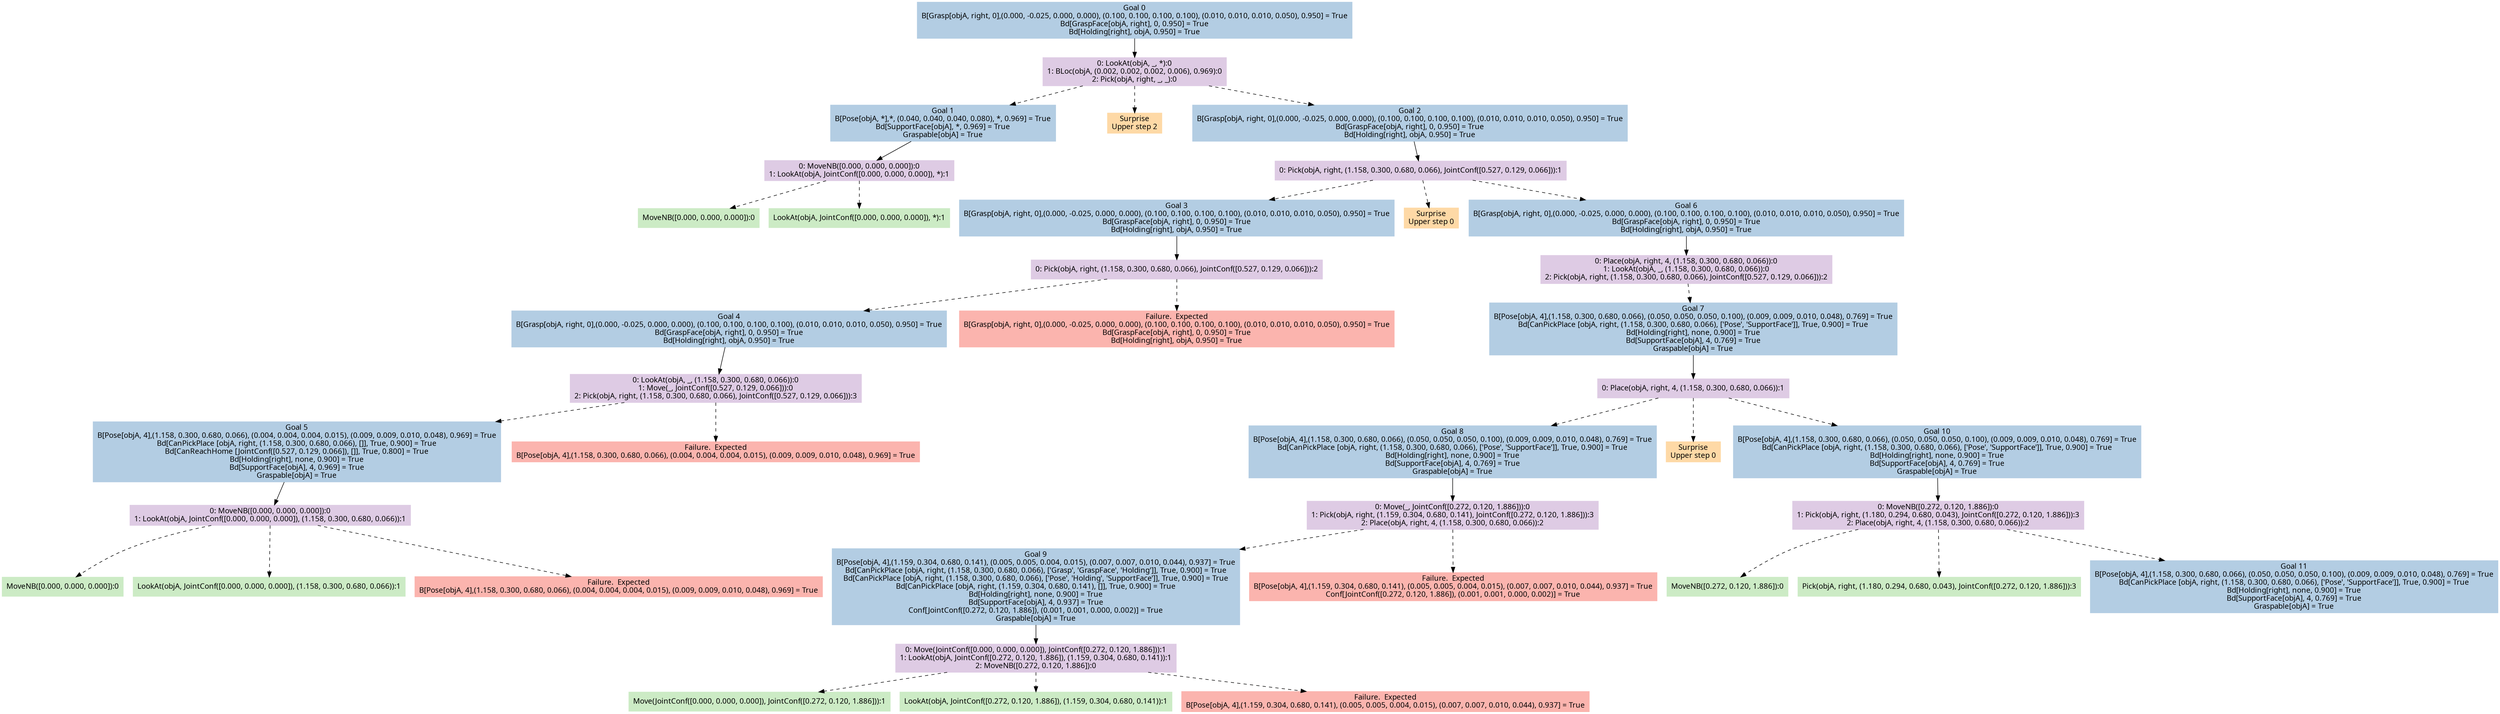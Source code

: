 digraph G {
    ordering=out;
    node [fontname=HelveticaBold];
    "B[Grasp[objA, right, 0],(0.000, -0.025, 0.000, 0.000), (0.100, 0.100, 0.100, 0.100), (0.010, 0.010, 0.010, 0.050), 0.950] = True\nBd[GraspFace[objA, right], 0, 0.950] = True\nBd[Holding[right], objA, 0.950] = True\n0" [shape=box, style=filled, colorscheme=pastel16, color=2, label="Goal 0\nB[Grasp[objA, right, 0],(0.000, -0.025, 0.000, 0.000), (0.100, 0.100, 0.100, 0.100), (0.010, 0.010, 0.010, 0.050), 0.950] = True\nBd[GraspFace[objA, right], 0, 0.950] = True\nBd[Holding[right], objA, 0.950] = True\n"];
    "LookAt141,BLoc139,Pick137" [shape=box, style=filled, colorscheme=pastel16, color=4, label="0: LookAt(objA, _, *):0\n1: BLoc(objA, (0.002, 0.002, 0.002, 0.006), 0.969):0\n2: Pick(objA, right, _, _):0"];
    "B[Grasp[objA, right, 0],(0.000, -0.025, 0.000, 0.000), (0.100, 0.100, 0.100, 0.100), (0.010, 0.010, 0.010, 0.050), 0.950] = True\nBd[GraspFace[objA, right], 0, 0.950] = True\nBd[Holding[right], objA, 0.950] = True\n0" -> "LookAt141,BLoc139,Pick137" [];
    "B[Pose[objA, *],*, (0.040, 0.040, 0.040, 0.080), *, 0.969] = True\nBd[SupportFace[objA], *, 0.969] = True\nGraspable[objA] = True\n1" [shape=box, style=filled, colorscheme=pastel16, color=2, label="Goal 1\nB[Pose[objA, *],*, (0.040, 0.040, 0.040, 0.080), *, 0.969] = True\nBd[SupportFace[objA], *, 0.969] = True\nGraspable[objA] = True\n"];
    "LookAt141,BLoc139,Pick137" -> "B[Pose[objA, *],*, (0.040, 0.040, 0.040, 0.080), *, 0.969] = True\nBd[SupportFace[objA], *, 0.969] = True\nGraspable[objA] = True\n1" [style=dashed];
    "MoveNB232,LookAt230" [shape=box, style=filled, colorscheme=pastel16, color=4, label="0: MoveNB([0.000, 0.000, 0.000]):0\n1: LookAt(objA, JointConf([0.000, 0.000, 0.000]), *):1"];
    "B[Pose[objA, *],*, (0.040, 0.040, 0.040, 0.080), *, 0.969] = True\nBd[SupportFace[objA], *, 0.969] = True\nGraspable[objA] = True\n1" -> "MoveNB232,LookAt230" [];
    "MoveNB234PRIM" [label="MoveNB([0.000, 0.000, 0.000]):0"shape=box, style=filled, colorscheme=pastel16, color=3];
    "MoveNB232,LookAt230" -> "MoveNB234PRIM" [style=dashed];
    "LookAt235PRIM" [label="LookAt(objA, JointConf([0.000, 0.000, 0.000]), *):1"shape=box, style=filled, colorscheme=pastel16, color=3];
    "MoveNB232,LookAt230" -> "LookAt235PRIM" [style=dashed];
    "LookAt141,BLoc139,Pick137:1:3:1" [shape=box, style=filled, colorscheme=pastel16, color=5, label="Surprise\nUpper step 2"];
    "LookAt141,BLoc139,Pick137" -> "LookAt141,BLoc139,Pick137:1:3:1" [style=dashed];
    "B[Grasp[objA, right, 0],(0.000, -0.025, 0.000, 0.000), (0.100, 0.100, 0.100, 0.100), (0.010, 0.010, 0.010, 0.050), 0.950] = True\nBd[GraspFace[objA, right], 0, 0.950] = True\nBd[Holding[right], objA, 0.950] = True\n2" [shape=box, style=filled, colorscheme=pastel16, color=2, label="Goal 2\nB[Grasp[objA, right, 0],(0.000, -0.025, 0.000, 0.000), (0.100, 0.100, 0.100, 0.100), (0.010, 0.010, 0.010, 0.050), 0.950] = True\nBd[GraspFace[objA, right], 0, 0.950] = True\nBd[Holding[right], objA, 0.950] = True\n"];
    "LookAt141,BLoc139,Pick137" -> "B[Grasp[objA, right, 0],(0.000, -0.025, 0.000, 0.000), (0.100, 0.100, 0.100, 0.100), (0.010, 0.010, 0.010, 0.050), 0.950] = True\nBd[GraspFace[objA, right], 0, 0.950] = True\nBd[Holding[right], objA, 0.950] = True\n2" [style=dashed];
    "Pick295" [shape=box, style=filled, colorscheme=pastel16, color=4, label="0: Pick(objA, right, (1.158, 0.300, 0.680, 0.066), JointConf([0.527, 0.129, 0.066])):1"];
    "B[Grasp[objA, right, 0],(0.000, -0.025, 0.000, 0.000), (0.100, 0.100, 0.100, 0.100), (0.010, 0.010, 0.010, 0.050), 0.950] = True\nBd[GraspFace[objA, right], 0, 0.950] = True\nBd[Holding[right], objA, 0.950] = True\n2" -> "Pick295" [];
    "B[Grasp[objA, right, 0],(0.000, -0.025, 0.000, 0.000), (0.100, 0.100, 0.100, 0.100), (0.010, 0.010, 0.010, 0.050), 0.950] = True\nBd[GraspFace[objA, right], 0, 0.950] = True\nBd[Holding[right], objA, 0.950] = True\n3" [shape=box, style=filled, colorscheme=pastel16, color=2, label="Goal 3\nB[Grasp[objA, right, 0],(0.000, -0.025, 0.000, 0.000), (0.100, 0.100, 0.100, 0.100), (0.010, 0.010, 0.010, 0.050), 0.950] = True\nBd[GraspFace[objA, right], 0, 0.950] = True\nBd[Holding[right], objA, 0.950] = True\n"];
    "Pick295" -> "B[Grasp[objA, right, 0],(0.000, -0.025, 0.000, 0.000), (0.100, 0.100, 0.100, 0.100), (0.010, 0.010, 0.010, 0.050), 0.950] = True\nBd[GraspFace[objA, right], 0, 0.950] = True\nBd[Holding[right], objA, 0.950] = True\n3" [style=dashed];
    "Pick336" [shape=box, style=filled, colorscheme=pastel16, color=4, label="0: Pick(objA, right, (1.158, 0.300, 0.680, 0.066), JointConf([0.527, 0.129, 0.066])):2"];
    "B[Grasp[objA, right, 0],(0.000, -0.025, 0.000, 0.000), (0.100, 0.100, 0.100, 0.100), (0.010, 0.010, 0.010, 0.050), 0.950] = True\nBd[GraspFace[objA, right], 0, 0.950] = True\nBd[Holding[right], objA, 0.950] = True\n3" -> "Pick336" [];
    "B[Grasp[objA, right, 0],(0.000, -0.025, 0.000, 0.000), (0.100, 0.100, 0.100, 0.100), (0.010, 0.010, 0.010, 0.050), 0.950] = True\nBd[GraspFace[objA, right], 0, 0.950] = True\nBd[Holding[right], objA, 0.950] = True\n4" [shape=box, style=filled, colorscheme=pastel16, color=2, label="Goal 4\nB[Grasp[objA, right, 0],(0.000, -0.025, 0.000, 0.000), (0.100, 0.100, 0.100, 0.100), (0.010, 0.010, 0.010, 0.050), 0.950] = True\nBd[GraspFace[objA, right], 0, 0.950] = True\nBd[Holding[right], objA, 0.950] = True\n"];
    "Pick336" -> "B[Grasp[objA, right, 0],(0.000, -0.025, 0.000, 0.000), (0.100, 0.100, 0.100, 0.100), (0.010, 0.010, 0.010, 0.050), 0.950] = True\nBd[GraspFace[objA, right], 0, 0.950] = True\nBd[Holding[right], objA, 0.950] = True\n4" [style=dashed];
    "LookAt488,Move486,Pick484" [shape=box, style=filled, colorscheme=pastel16, color=4, label="0: LookAt(objA, _, (1.158, 0.300, 0.680, 0.066)):0\n1: Move(_, JointConf([0.527, 0.129, 0.066])):0\n2: Pick(objA, right, (1.158, 0.300, 0.680, 0.066), JointConf([0.527, 0.129, 0.066])):3"];
    "B[Grasp[objA, right, 0],(0.000, -0.025, 0.000, 0.000), (0.100, 0.100, 0.100, 0.100), (0.010, 0.010, 0.010, 0.050), 0.950] = True\nBd[GraspFace[objA, right], 0, 0.950] = True\nBd[Holding[right], objA, 0.950] = True\n4" -> "LookAt488,Move486,Pick484" [];
    "B[Pose[objA, 4],(1.158, 0.300, 0.680, 0.066), (0.004, 0.004, 0.004, 0.015), (0.009, 0.009, 0.010, 0.048), 0.969] = True\nBd[CanPickPlace [JointConf({pr2LeftGripper:[0.070], pr2RightArm:[0.168, 1.033, -1.000, -1.870, 2.193, -1.417, -2.296], pr2Base:[0.527, 0.129, 0.066], pr2Torso:[0.150], pr2RightGripper:[0.080], pr2Head:[0.000, 0.000], pr2LeftArm:[1.064, 0.242, 2.100, -2.114, -2.524, -1.211, 1.249]}), JointConf({pr2LeftGripper:[0.070], pr2RightArm:[0.139, 0.950, -0.900, -1.599, 2.257, -1.186, -2.173], pr2Base:[0.527, 0.129, 0.066], pr2Torso:[0.150], pr2RightGripper:[0.080], pr2Head:[0.000, 0.000], pr2LeftArm:[1.064, 0.242, 2.100, -2.114, -2.524, -1.211, 1.249]}), right, objA, (1.158, 0.300, 0.680, 0.066), (0.000, 0.000, 0.000, 0.000), (0.009, 0.009, 0.010, 0.048), 4, 0, (0.000, -0.025, 0.000, 0.000), (0.000, 0.000, 0.000, 0.000), (0.010, 0.010, 0.010, 0.050), pick, []], True, 0.900] = True\nBd[CanReachHome [JointConf({pr2LeftGripper:[0.070], pr2RightArm:[0.168, 1.033, -1.000, -1.870, 2.193, -1.417, -2.296], pr2Base:[0.527, 0.129, 0.066], pr2Torso:[0.150], pr2RightGripper:[0.080], pr2Head:[0.000, 0.000], pr2LeftArm:[1.064, 0.242, 2.100, -2.114, -2.524, -1.211, 1.249]}), False, []], True, 0.800] = True\nBd[Holding[right], none, 0.900] = True\nBd[SupportFace[objA], 4, 0.969] = True\nGraspable[objA] = True\n5" [shape=box, style=filled, colorscheme=pastel16, color=2, label="Goal 5\nB[Pose[objA, 4],(1.158, 0.300, 0.680, 0.066), (0.004, 0.004, 0.004, 0.015), (0.009, 0.009, 0.010, 0.048), 0.969] = True\nBd[CanPickPlace [objA, right, (1.158, 0.300, 0.680, 0.066), []], True, 0.900] = True\nBd[CanReachHome [JointConf([0.527, 0.129, 0.066]), []], True, 0.800] = True\nBd[Holding[right], none, 0.900] = True\nBd[SupportFace[objA], 4, 0.969] = True\nGraspable[objA] = True\n"];
    "LookAt488,Move486,Pick484" -> "B[Pose[objA, 4],(1.158, 0.300, 0.680, 0.066), (0.004, 0.004, 0.004, 0.015), (0.009, 0.009, 0.010, 0.048), 0.969] = True\nBd[CanPickPlace [JointConf({pr2LeftGripper:[0.070], pr2RightArm:[0.168, 1.033, -1.000, -1.870, 2.193, -1.417, -2.296], pr2Base:[0.527, 0.129, 0.066], pr2Torso:[0.150], pr2RightGripper:[0.080], pr2Head:[0.000, 0.000], pr2LeftArm:[1.064, 0.242, 2.100, -2.114, -2.524, -1.211, 1.249]}), JointConf({pr2LeftGripper:[0.070], pr2RightArm:[0.139, 0.950, -0.900, -1.599, 2.257, -1.186, -2.173], pr2Base:[0.527, 0.129, 0.066], pr2Torso:[0.150], pr2RightGripper:[0.080], pr2Head:[0.000, 0.000], pr2LeftArm:[1.064, 0.242, 2.100, -2.114, -2.524, -1.211, 1.249]}), right, objA, (1.158, 0.300, 0.680, 0.066), (0.000, 0.000, 0.000, 0.000), (0.009, 0.009, 0.010, 0.048), 4, 0, (0.000, -0.025, 0.000, 0.000), (0.000, 0.000, 0.000, 0.000), (0.010, 0.010, 0.010, 0.050), pick, []], True, 0.900] = True\nBd[CanReachHome [JointConf({pr2LeftGripper:[0.070], pr2RightArm:[0.168, 1.033, -1.000, -1.870, 2.193, -1.417, -2.296], pr2Base:[0.527, 0.129, 0.066], pr2Torso:[0.150], pr2RightGripper:[0.080], pr2Head:[0.000, 0.000], pr2LeftArm:[1.064, 0.242, 2.100, -2.114, -2.524, -1.211, 1.249]}), False, []], True, 0.800] = True\nBd[Holding[right], none, 0.900] = True\nBd[SupportFace[objA], 4, 0.969] = True\nGraspable[objA] = True\n5" [style=dashed];
    "MoveNB582,LookAt580" [shape=box, style=filled, colorscheme=pastel16, color=4, label="0: MoveNB([0.000, 0.000, 0.000]):0\n1: LookAt(objA, JointConf([0.000, 0.000, 0.000]), (1.158, 0.300, 0.680, 0.066)):1"];
    "B[Pose[objA, 4],(1.158, 0.300, 0.680, 0.066), (0.004, 0.004, 0.004, 0.015), (0.009, 0.009, 0.010, 0.048), 0.969] = True\nBd[CanPickPlace [JointConf({pr2LeftGripper:[0.070], pr2RightArm:[0.168, 1.033, -1.000, -1.870, 2.193, -1.417, -2.296], pr2Base:[0.527, 0.129, 0.066], pr2Torso:[0.150], pr2RightGripper:[0.080], pr2Head:[0.000, 0.000], pr2LeftArm:[1.064, 0.242, 2.100, -2.114, -2.524, -1.211, 1.249]}), JointConf({pr2LeftGripper:[0.070], pr2RightArm:[0.139, 0.950, -0.900, -1.599, 2.257, -1.186, -2.173], pr2Base:[0.527, 0.129, 0.066], pr2Torso:[0.150], pr2RightGripper:[0.080], pr2Head:[0.000, 0.000], pr2LeftArm:[1.064, 0.242, 2.100, -2.114, -2.524, -1.211, 1.249]}), right, objA, (1.158, 0.300, 0.680, 0.066), (0.000, 0.000, 0.000, 0.000), (0.009, 0.009, 0.010, 0.048), 4, 0, (0.000, -0.025, 0.000, 0.000), (0.000, 0.000, 0.000, 0.000), (0.010, 0.010, 0.010, 0.050), pick, []], True, 0.900] = True\nBd[CanReachHome [JointConf({pr2LeftGripper:[0.070], pr2RightArm:[0.168, 1.033, -1.000, -1.870, 2.193, -1.417, -2.296], pr2Base:[0.527, 0.129, 0.066], pr2Torso:[0.150], pr2RightGripper:[0.080], pr2Head:[0.000, 0.000], pr2LeftArm:[1.064, 0.242, 2.100, -2.114, -2.524, -1.211, 1.249]}), False, []], True, 0.800] = True\nBd[Holding[right], none, 0.900] = True\nBd[SupportFace[objA], 4, 0.969] = True\nGraspable[objA] = True\n5" -> "MoveNB582,LookAt580" [];
    "MoveNB584PRIM" [label="MoveNB([0.000, 0.000, 0.000]):0"shape=box, style=filled, colorscheme=pastel16, color=3];
    "MoveNB582,LookAt580" -> "MoveNB584PRIM" [style=dashed];
    "LookAt585PRIM" [label="LookAt(objA, JointConf([0.000, 0.000, 0.000]), (1.158, 0.300, 0.680, 0.066)):1"shape=box, style=filled, colorscheme=pastel16, color=3];
    "MoveNB582,LookAt580" -> "LookAt585PRIM" [style=dashed];
    "Pick336:1" [shape=box, style=filled, colorscheme=pastel16, color=1, label="Failure.  Expected\nB[Grasp[objA, right, 0],(0.000, -0.025, 0.000, 0.000), (0.100, 0.100, 0.100, 0.100), (0.010, 0.010, 0.010, 0.050), 0.950] = True\nBd[GraspFace[objA, right], 0, 0.950] = True\nBd[Holding[right], objA, 0.950] = True\n"];
    "Pick336" -> "Pick336:1" [style=dashed];
    "Pick295:1:1:2" [shape=box, style=filled, colorscheme=pastel16, color=5, label="Surprise\nUpper step 0"];
    "Pick295" -> "Pick295:1:1:2" [style=dashed];
    "LookAt488,Move486,Pick484:2" [shape=box, style=filled, colorscheme=pastel16, color=1, label="Failure.  Expected\nB[Pose[objA, 4],(1.158, 0.300, 0.680, 0.066), (0.004, 0.004, 0.004, 0.015), (0.009, 0.009, 0.010, 0.048), 0.969] = True\n"];
    "LookAt488,Move486,Pick484" -> "LookAt488,Move486,Pick484:2" [style=dashed];
    "MoveNB582,LookAt580:2" [shape=box, style=filled, colorscheme=pastel16, color=1, label="Failure.  Expected\nB[Pose[objA, 4],(1.158, 0.300, 0.680, 0.066), (0.004, 0.004, 0.004, 0.015), (0.009, 0.009, 0.010, 0.048), 0.969] = True\n"];
    "MoveNB582,LookAt580" -> "MoveNB582,LookAt580:2" [style=dashed];
    "B[Grasp[objA, right, 0],(0.000, -0.025, 0.000, 0.000), (0.100, 0.100, 0.100, 0.100), (0.010, 0.010, 0.010, 0.050), 0.950] = True\nBd[GraspFace[objA, right], 0, 0.950] = True\nBd[Holding[right], objA, 0.950] = True\n6" [shape=box, style=filled, colorscheme=pastel16, color=2, label="Goal 6\nB[Grasp[objA, right, 0],(0.000, -0.025, 0.000, 0.000), (0.100, 0.100, 0.100, 0.100), (0.010, 0.010, 0.010, 0.050), 0.950] = True\nBd[GraspFace[objA, right], 0, 0.950] = True\nBd[Holding[right], objA, 0.950] = True\n"];
    "Pick295" -> "B[Grasp[objA, right, 0],(0.000, -0.025, 0.000, 0.000), (0.100, 0.100, 0.100, 0.100), (0.010, 0.010, 0.010, 0.050), 0.950] = True\nBd[GraspFace[objA, right], 0, 0.950] = True\nBd[Holding[right], objA, 0.950] = True\n6" [style=dashed];
    "Place755,LookAt753,Pick751" [shape=box, style=filled, colorscheme=pastel16, color=4, label="0: Place(objA, right, 4, (1.158, 0.300, 0.680, 0.066)):0\n1: LookAt(objA, _, (1.158, 0.300, 0.680, 0.066)):0\n2: Pick(objA, right, (1.158, 0.300, 0.680, 0.066), JointConf([0.527, 0.129, 0.066])):2"];
    "B[Grasp[objA, right, 0],(0.000, -0.025, 0.000, 0.000), (0.100, 0.100, 0.100, 0.100), (0.010, 0.010, 0.010, 0.050), 0.950] = True\nBd[GraspFace[objA, right], 0, 0.950] = True\nBd[Holding[right], objA, 0.950] = True\n6" -> "Place755,LookAt753,Pick751" [];
    "B[Pose[objA, 4],(1.158, 0.300, 0.680, 0.066), (0.050, 0.050, 0.050, 0.100), (0.009, 0.009, 0.010, 0.048), 0.769] = True\nBd[CanPickPlace [JointConf({pr2LeftGripper:[0.070], pr2RightArm:[0.168, 1.033, -1.000, -1.870, 2.193, -1.417, -2.296], pr2Base:[0.527, 0.129, 0.066], pr2Torso:[0.150], pr2RightGripper:[0.080], pr2Head:[0.000, 0.000], pr2LeftArm:[1.064, 0.242, 2.100, -2.114, -2.524, -1.211, 1.249]}), JointConf({pr2LeftGripper:[0.070], pr2RightArm:[0.139, 0.950, -0.900, -1.599, 2.257, -1.186, -2.173], pr2Base:[0.527, 0.129, 0.066], pr2Torso:[0.150], pr2RightGripper:[0.080], pr2Head:[0.000, 0.000], pr2LeftArm:[1.064, 0.242, 2.100, -2.114, -2.524, -1.211, 1.249]}), right, objA, (1.158, 0.300, 0.680, 0.066), (0.000, 0.000, 0.000, 0.000), (0.009, 0.009, 0.010, 0.048), 4, 0, (0.000, -0.025, 0.000, 0.000), (0.000, 0.000, 0.000, 0.000), (0.010, 0.010, 0.010, 0.050), pick, (B[Pose[objA, 4],(1.158, 0.300, 0.680, 0.066), (0.005, 0.005, 0.005, 0.010), (0.009, 0.009, 0.010, 0.048), 0.969] = True, Bd[SupportFace[objA], 4, 0.969] = True)], True, 0.900] = True\nBd[Holding[right], none, 0.900] = True\nBd[SupportFace[objA], 4, 0.769] = True\nGraspable[objA] = True\n7" [shape=box, style=filled, colorscheme=pastel16, color=2, label="Goal 7\nB[Pose[objA, 4],(1.158, 0.300, 0.680, 0.066), (0.050, 0.050, 0.050, 0.100), (0.009, 0.009, 0.010, 0.048), 0.769] = True\nBd[CanPickPlace [objA, right, (1.158, 0.300, 0.680, 0.066), ['Pose', 'SupportFace']], True, 0.900] = True\nBd[Holding[right], none, 0.900] = True\nBd[SupportFace[objA], 4, 0.769] = True\nGraspable[objA] = True\n"];
    "Place755,LookAt753,Pick751" -> "B[Pose[objA, 4],(1.158, 0.300, 0.680, 0.066), (0.050, 0.050, 0.050, 0.100), (0.009, 0.009, 0.010, 0.048), 0.769] = True\nBd[CanPickPlace [JointConf({pr2LeftGripper:[0.070], pr2RightArm:[0.168, 1.033, -1.000, -1.870, 2.193, -1.417, -2.296], pr2Base:[0.527, 0.129, 0.066], pr2Torso:[0.150], pr2RightGripper:[0.080], pr2Head:[0.000, 0.000], pr2LeftArm:[1.064, 0.242, 2.100, -2.114, -2.524, -1.211, 1.249]}), JointConf({pr2LeftGripper:[0.070], pr2RightArm:[0.139, 0.950, -0.900, -1.599, 2.257, -1.186, -2.173], pr2Base:[0.527, 0.129, 0.066], pr2Torso:[0.150], pr2RightGripper:[0.080], pr2Head:[0.000, 0.000], pr2LeftArm:[1.064, 0.242, 2.100, -2.114, -2.524, -1.211, 1.249]}), right, objA, (1.158, 0.300, 0.680, 0.066), (0.000, 0.000, 0.000, 0.000), (0.009, 0.009, 0.010, 0.048), 4, 0, (0.000, -0.025, 0.000, 0.000), (0.000, 0.000, 0.000, 0.000), (0.010, 0.010, 0.010, 0.050), pick, (B[Pose[objA, 4],(1.158, 0.300, 0.680, 0.066), (0.005, 0.005, 0.005, 0.010), (0.009, 0.009, 0.010, 0.048), 0.969] = True, Bd[SupportFace[objA], 4, 0.969] = True)], True, 0.900] = True\nBd[Holding[right], none, 0.900] = True\nBd[SupportFace[objA], 4, 0.769] = True\nGraspable[objA] = True\n7" [style=dashed];
    "Place800" [shape=box, style=filled, colorscheme=pastel16, color=4, label="0: Place(objA, right, 4, (1.158, 0.300, 0.680, 0.066)):1"];
    "B[Pose[objA, 4],(1.158, 0.300, 0.680, 0.066), (0.050, 0.050, 0.050, 0.100), (0.009, 0.009, 0.010, 0.048), 0.769] = True\nBd[CanPickPlace [JointConf({pr2LeftGripper:[0.070], pr2RightArm:[0.168, 1.033, -1.000, -1.870, 2.193, -1.417, -2.296], pr2Base:[0.527, 0.129, 0.066], pr2Torso:[0.150], pr2RightGripper:[0.080], pr2Head:[0.000, 0.000], pr2LeftArm:[1.064, 0.242, 2.100, -2.114, -2.524, -1.211, 1.249]}), JointConf({pr2LeftGripper:[0.070], pr2RightArm:[0.139, 0.950, -0.900, -1.599, 2.257, -1.186, -2.173], pr2Base:[0.527, 0.129, 0.066], pr2Torso:[0.150], pr2RightGripper:[0.080], pr2Head:[0.000, 0.000], pr2LeftArm:[1.064, 0.242, 2.100, -2.114, -2.524, -1.211, 1.249]}), right, objA, (1.158, 0.300, 0.680, 0.066), (0.000, 0.000, 0.000, 0.000), (0.009, 0.009, 0.010, 0.048), 4, 0, (0.000, -0.025, 0.000, 0.000), (0.000, 0.000, 0.000, 0.000), (0.010, 0.010, 0.010, 0.050), pick, (B[Pose[objA, 4],(1.158, 0.300, 0.680, 0.066), (0.005, 0.005, 0.005, 0.010), (0.009, 0.009, 0.010, 0.048), 0.969] = True, Bd[SupportFace[objA], 4, 0.969] = True)], True, 0.900] = True\nBd[Holding[right], none, 0.900] = True\nBd[SupportFace[objA], 4, 0.769] = True\nGraspable[objA] = True\n7" -> "Place800" [];
    "B[Pose[objA, 4],(1.158, 0.300, 0.680, 0.066), (0.050, 0.050, 0.050, 0.100), (0.009, 0.009, 0.010, 0.048), 0.769] = True\nBd[CanPickPlace [JointConf({pr2LeftGripper:[0.070], pr2RightArm:[0.168, 1.033, -1.000, -1.870, 2.193, -1.417, -2.296], pr2Base:[0.527, 0.129, 0.066], pr2Torso:[0.150], pr2RightGripper:[0.080], pr2Head:[0.000, 0.000], pr2LeftArm:[1.064, 0.242, 2.100, -2.114, -2.524, -1.211, 1.249]}), JointConf({pr2LeftGripper:[0.070], pr2RightArm:[0.139, 0.950, -0.900, -1.599, 2.257, -1.186, -2.173], pr2Base:[0.527, 0.129, 0.066], pr2Torso:[0.150], pr2RightGripper:[0.080], pr2Head:[0.000, 0.000], pr2LeftArm:[1.064, 0.242, 2.100, -2.114, -2.524, -1.211, 1.249]}), right, objA, (1.158, 0.300, 0.680, 0.066), (0.000, 0.000, 0.000, 0.000), (0.009, 0.009, 0.010, 0.048), 4, 0, (0.000, -0.025, 0.000, 0.000), (0.000, 0.000, 0.000, 0.000), (0.010, 0.010, 0.010, 0.050), pick, (B[Pose[objA, 4],(1.158, 0.300, 0.680, 0.066), (0.005, 0.005, 0.005, 0.010), (0.009, 0.009, 0.010, 0.048), 0.969] = True, Bd[SupportFace[objA], 4, 0.969] = True)], True, 0.900] = True\nBd[Holding[right], none, 0.900] = True\nBd[SupportFace[objA], 4, 0.769] = True\nGraspable[objA] = True\n8" [shape=box, style=filled, colorscheme=pastel16, color=2, label="Goal 8\nB[Pose[objA, 4],(1.158, 0.300, 0.680, 0.066), (0.050, 0.050, 0.050, 0.100), (0.009, 0.009, 0.010, 0.048), 0.769] = True\nBd[CanPickPlace [objA, right, (1.158, 0.300, 0.680, 0.066), ['Pose', 'SupportFace']], True, 0.900] = True\nBd[Holding[right], none, 0.900] = True\nBd[SupportFace[objA], 4, 0.769] = True\nGraspable[objA] = True\n"];
    "Place800" -> "B[Pose[objA, 4],(1.158, 0.300, 0.680, 0.066), (0.050, 0.050, 0.050, 0.100), (0.009, 0.009, 0.010, 0.048), 0.769] = True\nBd[CanPickPlace [JointConf({pr2LeftGripper:[0.070], pr2RightArm:[0.168, 1.033, -1.000, -1.870, 2.193, -1.417, -2.296], pr2Base:[0.527, 0.129, 0.066], pr2Torso:[0.150], pr2RightGripper:[0.080], pr2Head:[0.000, 0.000], pr2LeftArm:[1.064, 0.242, 2.100, -2.114, -2.524, -1.211, 1.249]}), JointConf({pr2LeftGripper:[0.070], pr2RightArm:[0.139, 0.950, -0.900, -1.599, 2.257, -1.186, -2.173], pr2Base:[0.527, 0.129, 0.066], pr2Torso:[0.150], pr2RightGripper:[0.080], pr2Head:[0.000, 0.000], pr2LeftArm:[1.064, 0.242, 2.100, -2.114, -2.524, -1.211, 1.249]}), right, objA, (1.158, 0.300, 0.680, 0.066), (0.000, 0.000, 0.000, 0.000), (0.009, 0.009, 0.010, 0.048), 4, 0, (0.000, -0.025, 0.000, 0.000), (0.000, 0.000, 0.000, 0.000), (0.010, 0.010, 0.010, 0.050), pick, (B[Pose[objA, 4],(1.158, 0.300, 0.680, 0.066), (0.005, 0.005, 0.005, 0.010), (0.009, 0.009, 0.010, 0.048), 0.969] = True, Bd[SupportFace[objA], 4, 0.969] = True)], True, 0.900] = True\nBd[Holding[right], none, 0.900] = True\nBd[SupportFace[objA], 4, 0.769] = True\nGraspable[objA] = True\n8" [style=dashed];
    "Move1497,Pick1495,Place1493" [shape=box, style=filled, colorscheme=pastel16, color=4, label="0: Move(_, JointConf([0.272, 0.120, 1.886])):0\n1: Pick(objA, right, (1.159, 0.304, 0.680, 0.141), JointConf([0.272, 0.120, 1.886])):3\n2: Place(objA, right, 4, (1.158, 0.300, 0.680, 0.066)):2"];
    "B[Pose[objA, 4],(1.158, 0.300, 0.680, 0.066), (0.050, 0.050, 0.050, 0.100), (0.009, 0.009, 0.010, 0.048), 0.769] = True\nBd[CanPickPlace [JointConf({pr2LeftGripper:[0.070], pr2RightArm:[0.168, 1.033, -1.000, -1.870, 2.193, -1.417, -2.296], pr2Base:[0.527, 0.129, 0.066], pr2Torso:[0.150], pr2RightGripper:[0.080], pr2Head:[0.000, 0.000], pr2LeftArm:[1.064, 0.242, 2.100, -2.114, -2.524, -1.211, 1.249]}), JointConf({pr2LeftGripper:[0.070], pr2RightArm:[0.139, 0.950, -0.900, -1.599, 2.257, -1.186, -2.173], pr2Base:[0.527, 0.129, 0.066], pr2Torso:[0.150], pr2RightGripper:[0.080], pr2Head:[0.000, 0.000], pr2LeftArm:[1.064, 0.242, 2.100, -2.114, -2.524, -1.211, 1.249]}), right, objA, (1.158, 0.300, 0.680, 0.066), (0.000, 0.000, 0.000, 0.000), (0.009, 0.009, 0.010, 0.048), 4, 0, (0.000, -0.025, 0.000, 0.000), (0.000, 0.000, 0.000, 0.000), (0.010, 0.010, 0.010, 0.050), pick, (B[Pose[objA, 4],(1.158, 0.300, 0.680, 0.066), (0.005, 0.005, 0.005, 0.010), (0.009, 0.009, 0.010, 0.048), 0.969] = True, Bd[SupportFace[objA], 4, 0.969] = True)], True, 0.900] = True\nBd[Holding[right], none, 0.900] = True\nBd[SupportFace[objA], 4, 0.769] = True\nGraspable[objA] = True\n8" -> "Move1497,Pick1495,Place1493" [];
    "B[Pose[objA, 4],(1.159, 0.304, 0.680, 0.141), (0.005, 0.005, 0.004, 0.015), (0.007, 0.007, 0.010, 0.044), 0.937] = True\nBd[CanPickPlace [JointConf({pr2LeftGripper:[0.070], pr2RightArm:[-2.016, -0.163, -1.400, -0.975, -1.529, -1.803, 0.549], pr2Base:[0.259, 0.183, 1.811], pr2Torso:[0.150], pr2RightGripper:[0.080], pr2Head:[0.000, 0.000], pr2LeftArm:[1.064, 0.242, 2.100, -2.114, -2.524, -1.211, 1.249]}), JointConf({pr2LeftGripper:[0.070], pr2RightArm:[-2.040, -0.034, -1.500, -1.051, -1.577, -1.649, 0.582], pr2Base:[0.259, 0.183, 1.811], pr2Torso:[0.150], pr2RightGripper:[0.080], pr2Head:[0.000, 0.000], pr2LeftArm:[1.064, 0.242, 2.100, -2.114, -2.524, -1.211, 1.249]}), right, objA, (1.158, 0.300, 0.680, 0.066), (0.000, 0.000, 0.000, 0.000), (0.009, 0.009, 0.010, 0.048), 4, 3, (0.000, -0.025, 0.000, 0.000), (0.000, 0.000, 0.000, 0.000), (0.008, 0.008, 0.010, 0.046), place, (B[Grasp[objA, right, 3],(0.000, -0.025, 0.000, 0.000), (0.005, 0.005, 0.005, 0.015), (0.008, 0.008, 0.010, 0.046), 0.918] = True, Bd[GraspFace[objA, right], 3, 0.918] = True, Bd[Holding[right], objA, 0.918] = True)], True, 0.900] = True\nBd[CanPickPlace [JointConf({pr2LeftGripper:[0.070], pr2RightArm:[-2.016, -0.163, -1.400, -0.975, -1.529, -1.803, 0.549], pr2Base:[0.272, 0.120, 1.886], pr2Torso:[0.150], pr2RightGripper:[0.080], pr2Head:[0.000, 0.000], pr2LeftArm:[1.064, 0.242, 2.100, -2.114, -2.524, -1.211, 1.249]}), JointConf({pr2LeftGripper:[0.070], pr2RightArm:[-2.040, -0.034, -1.500, -1.051, -1.577, -1.649, 0.582], pr2Base:[0.272, 0.120, 1.886], pr2Torso:[0.150], pr2RightGripper:[0.080], pr2Head:[0.000, 0.000], pr2LeftArm:[1.064, 0.242, 2.100, -2.114, -2.524, -1.211, 1.249]}), right, objA, (1.159, 0.304, 0.680, 0.141), (0.000, 0.000, 0.000, 0.000), (0.007, 0.007, 0.010, 0.044), 4, 3, (0.000, -0.025, 0.000, 0.000), (0.000, 0.000, 0.000, 0.000), (0.008, 0.008, 0.010, 0.046), pick, []], True, 0.900] = True\nBd[CanPickPlace [JointConf({pr2LeftGripper:[0.070], pr2RightArm:[0.168, 1.033, -1.000, -1.870, 2.193, -1.417, -2.296], pr2Base:[0.527, 0.129, 0.066], pr2Torso:[0.150], pr2RightGripper:[0.080], pr2Head:[0.000, 0.000], pr2LeftArm:[1.064, 0.242, 2.100, -2.114, -2.524, -1.211, 1.249]}), JointConf({pr2LeftGripper:[0.070], pr2RightArm:[0.139, 0.950, -0.900, -1.599, 2.257, -1.186, -2.173], pr2Base:[0.527, 0.129, 0.066], pr2Torso:[0.150], pr2RightGripper:[0.080], pr2Head:[0.000, 0.000], pr2LeftArm:[1.064, 0.242, 2.100, -2.114, -2.524, -1.211, 1.249]}), right, objA, (1.158, 0.300, 0.680, 0.066), (0.000, 0.000, 0.000, 0.000), (0.009, 0.009, 0.010, 0.048), 4, 0, (0.000, -0.025, 0.000, 0.000), (0.000, 0.000, 0.000, 0.000), (0.010, 0.010, 0.010, 0.050), pick, (B[Pose[objA, 4],(1.158, 0.300, 0.680, 0.066), (0.005, 0.005, 0.005, 0.010), (0.009, 0.009, 0.010, 0.048), 0.969] = True, Bd[Holding[right], none, 0.900] = True, Bd[SupportFace[objA], 4, 0.969] = True)], True, 0.900] = True\nBd[Holding[right], none, 0.900] = True\nBd[SupportFace[objA], 4, 0.937] = True\nConf[JointConf({pr2LeftGripper:[0.070], pr2RightArm:[-2.016, -0.163, -1.400, -0.975, -1.529, -1.803, 0.549], pr2Base:[0.272, 0.120, 1.886], pr2Torso:[0.150], pr2RightGripper:[0.080], pr2Head:[0.000, 0.000], pr2LeftArm:[1.064, 0.242, 2.100, -2.114, -2.524, -1.211, 1.249]}), (0.001, 0.001, 0.000, 0.002)] = True\nGraspable[objA] = True\n9" [shape=box, style=filled, colorscheme=pastel16, color=2, label="Goal 9\nB[Pose[objA, 4],(1.159, 0.304, 0.680, 0.141), (0.005, 0.005, 0.004, 0.015), (0.007, 0.007, 0.010, 0.044), 0.937] = True\nBd[CanPickPlace [objA, right, (1.158, 0.300, 0.680, 0.066), ['Grasp', 'GraspFace', 'Holding']], True, 0.900] = True\nBd[CanPickPlace [objA, right, (1.158, 0.300, 0.680, 0.066), ['Pose', 'Holding', 'SupportFace']], True, 0.900] = True\nBd[CanPickPlace [objA, right, (1.159, 0.304, 0.680, 0.141), []], True, 0.900] = True\nBd[Holding[right], none, 0.900] = True\nBd[SupportFace[objA], 4, 0.937] = True\nConf[JointConf([0.272, 0.120, 1.886]), (0.001, 0.001, 0.000, 0.002)] = True\nGraspable[objA] = True\n"];
    "Move1497,Pick1495,Place1493" -> "B[Pose[objA, 4],(1.159, 0.304, 0.680, 0.141), (0.005, 0.005, 0.004, 0.015), (0.007, 0.007, 0.010, 0.044), 0.937] = True\nBd[CanPickPlace [JointConf({pr2LeftGripper:[0.070], pr2RightArm:[-2.016, -0.163, -1.400, -0.975, -1.529, -1.803, 0.549], pr2Base:[0.259, 0.183, 1.811], pr2Torso:[0.150], pr2RightGripper:[0.080], pr2Head:[0.000, 0.000], pr2LeftArm:[1.064, 0.242, 2.100, -2.114, -2.524, -1.211, 1.249]}), JointConf({pr2LeftGripper:[0.070], pr2RightArm:[-2.040, -0.034, -1.500, -1.051, -1.577, -1.649, 0.582], pr2Base:[0.259, 0.183, 1.811], pr2Torso:[0.150], pr2RightGripper:[0.080], pr2Head:[0.000, 0.000], pr2LeftArm:[1.064, 0.242, 2.100, -2.114, -2.524, -1.211, 1.249]}), right, objA, (1.158, 0.300, 0.680, 0.066), (0.000, 0.000, 0.000, 0.000), (0.009, 0.009, 0.010, 0.048), 4, 3, (0.000, -0.025, 0.000, 0.000), (0.000, 0.000, 0.000, 0.000), (0.008, 0.008, 0.010, 0.046), place, (B[Grasp[objA, right, 3],(0.000, -0.025, 0.000, 0.000), (0.005, 0.005, 0.005, 0.015), (0.008, 0.008, 0.010, 0.046), 0.918] = True, Bd[GraspFace[objA, right], 3, 0.918] = True, Bd[Holding[right], objA, 0.918] = True)], True, 0.900] = True\nBd[CanPickPlace [JointConf({pr2LeftGripper:[0.070], pr2RightArm:[-2.016, -0.163, -1.400, -0.975, -1.529, -1.803, 0.549], pr2Base:[0.272, 0.120, 1.886], pr2Torso:[0.150], pr2RightGripper:[0.080], pr2Head:[0.000, 0.000], pr2LeftArm:[1.064, 0.242, 2.100, -2.114, -2.524, -1.211, 1.249]}), JointConf({pr2LeftGripper:[0.070], pr2RightArm:[-2.040, -0.034, -1.500, -1.051, -1.577, -1.649, 0.582], pr2Base:[0.272, 0.120, 1.886], pr2Torso:[0.150], pr2RightGripper:[0.080], pr2Head:[0.000, 0.000], pr2LeftArm:[1.064, 0.242, 2.100, -2.114, -2.524, -1.211, 1.249]}), right, objA, (1.159, 0.304, 0.680, 0.141), (0.000, 0.000, 0.000, 0.000), (0.007, 0.007, 0.010, 0.044), 4, 3, (0.000, -0.025, 0.000, 0.000), (0.000, 0.000, 0.000, 0.000), (0.008, 0.008, 0.010, 0.046), pick, []], True, 0.900] = True\nBd[CanPickPlace [JointConf({pr2LeftGripper:[0.070], pr2RightArm:[0.168, 1.033, -1.000, -1.870, 2.193, -1.417, -2.296], pr2Base:[0.527, 0.129, 0.066], pr2Torso:[0.150], pr2RightGripper:[0.080], pr2Head:[0.000, 0.000], pr2LeftArm:[1.064, 0.242, 2.100, -2.114, -2.524, -1.211, 1.249]}), JointConf({pr2LeftGripper:[0.070], pr2RightArm:[0.139, 0.950, -0.900, -1.599, 2.257, -1.186, -2.173], pr2Base:[0.527, 0.129, 0.066], pr2Torso:[0.150], pr2RightGripper:[0.080], pr2Head:[0.000, 0.000], pr2LeftArm:[1.064, 0.242, 2.100, -2.114, -2.524, -1.211, 1.249]}), right, objA, (1.158, 0.300, 0.680, 0.066), (0.000, 0.000, 0.000, 0.000), (0.009, 0.009, 0.010, 0.048), 4, 0, (0.000, -0.025, 0.000, 0.000), (0.000, 0.000, 0.000, 0.000), (0.010, 0.010, 0.010, 0.050), pick, (B[Pose[objA, 4],(1.158, 0.300, 0.680, 0.066), (0.005, 0.005, 0.005, 0.010), (0.009, 0.009, 0.010, 0.048), 0.969] = True, Bd[Holding[right], none, 0.900] = True, Bd[SupportFace[objA], 4, 0.969] = True)], True, 0.900] = True\nBd[Holding[right], none, 0.900] = True\nBd[SupportFace[objA], 4, 0.937] = True\nConf[JointConf({pr2LeftGripper:[0.070], pr2RightArm:[-2.016, -0.163, -1.400, -0.975, -1.529, -1.803, 0.549], pr2Base:[0.272, 0.120, 1.886], pr2Torso:[0.150], pr2RightGripper:[0.080], pr2Head:[0.000, 0.000], pr2LeftArm:[1.064, 0.242, 2.100, -2.114, -2.524, -1.211, 1.249]}), (0.001, 0.001, 0.000, 0.002)] = True\nGraspable[objA] = True\n9" [style=dashed];
    "Move1688,LookAt1686,MoveNB1684" [shape=box, style=filled, colorscheme=pastel16, color=4, label="0: Move(JointConf([0.000, 0.000, 0.000]), JointConf([0.272, 0.120, 1.886])):1\n1: LookAt(objA, JointConf([0.272, 0.120, 1.886]), (1.159, 0.304, 0.680, 0.141)):1\n2: MoveNB([0.272, 0.120, 1.886]):0"];
    "B[Pose[objA, 4],(1.159, 0.304, 0.680, 0.141), (0.005, 0.005, 0.004, 0.015), (0.007, 0.007, 0.010, 0.044), 0.937] = True\nBd[CanPickPlace [JointConf({pr2LeftGripper:[0.070], pr2RightArm:[-2.016, -0.163, -1.400, -0.975, -1.529, -1.803, 0.549], pr2Base:[0.259, 0.183, 1.811], pr2Torso:[0.150], pr2RightGripper:[0.080], pr2Head:[0.000, 0.000], pr2LeftArm:[1.064, 0.242, 2.100, -2.114, -2.524, -1.211, 1.249]}), JointConf({pr2LeftGripper:[0.070], pr2RightArm:[-2.040, -0.034, -1.500, -1.051, -1.577, -1.649, 0.582], pr2Base:[0.259, 0.183, 1.811], pr2Torso:[0.150], pr2RightGripper:[0.080], pr2Head:[0.000, 0.000], pr2LeftArm:[1.064, 0.242, 2.100, -2.114, -2.524, -1.211, 1.249]}), right, objA, (1.158, 0.300, 0.680, 0.066), (0.000, 0.000, 0.000, 0.000), (0.009, 0.009, 0.010, 0.048), 4, 3, (0.000, -0.025, 0.000, 0.000), (0.000, 0.000, 0.000, 0.000), (0.008, 0.008, 0.010, 0.046), place, (B[Grasp[objA, right, 3],(0.000, -0.025, 0.000, 0.000), (0.005, 0.005, 0.005, 0.015), (0.008, 0.008, 0.010, 0.046), 0.918] = True, Bd[GraspFace[objA, right], 3, 0.918] = True, Bd[Holding[right], objA, 0.918] = True)], True, 0.900] = True\nBd[CanPickPlace [JointConf({pr2LeftGripper:[0.070], pr2RightArm:[-2.016, -0.163, -1.400, -0.975, -1.529, -1.803, 0.549], pr2Base:[0.272, 0.120, 1.886], pr2Torso:[0.150], pr2RightGripper:[0.080], pr2Head:[0.000, 0.000], pr2LeftArm:[1.064, 0.242, 2.100, -2.114, -2.524, -1.211, 1.249]}), JointConf({pr2LeftGripper:[0.070], pr2RightArm:[-2.040, -0.034, -1.500, -1.051, -1.577, -1.649, 0.582], pr2Base:[0.272, 0.120, 1.886], pr2Torso:[0.150], pr2RightGripper:[0.080], pr2Head:[0.000, 0.000], pr2LeftArm:[1.064, 0.242, 2.100, -2.114, -2.524, -1.211, 1.249]}), right, objA, (1.159, 0.304, 0.680, 0.141), (0.000, 0.000, 0.000, 0.000), (0.007, 0.007, 0.010, 0.044), 4, 3, (0.000, -0.025, 0.000, 0.000), (0.000, 0.000, 0.000, 0.000), (0.008, 0.008, 0.010, 0.046), pick, []], True, 0.900] = True\nBd[CanPickPlace [JointConf({pr2LeftGripper:[0.070], pr2RightArm:[0.168, 1.033, -1.000, -1.870, 2.193, -1.417, -2.296], pr2Base:[0.527, 0.129, 0.066], pr2Torso:[0.150], pr2RightGripper:[0.080], pr2Head:[0.000, 0.000], pr2LeftArm:[1.064, 0.242, 2.100, -2.114, -2.524, -1.211, 1.249]}), JointConf({pr2LeftGripper:[0.070], pr2RightArm:[0.139, 0.950, -0.900, -1.599, 2.257, -1.186, -2.173], pr2Base:[0.527, 0.129, 0.066], pr2Torso:[0.150], pr2RightGripper:[0.080], pr2Head:[0.000, 0.000], pr2LeftArm:[1.064, 0.242, 2.100, -2.114, -2.524, -1.211, 1.249]}), right, objA, (1.158, 0.300, 0.680, 0.066), (0.000, 0.000, 0.000, 0.000), (0.009, 0.009, 0.010, 0.048), 4, 0, (0.000, -0.025, 0.000, 0.000), (0.000, 0.000, 0.000, 0.000), (0.010, 0.010, 0.010, 0.050), pick, (B[Pose[objA, 4],(1.158, 0.300, 0.680, 0.066), (0.005, 0.005, 0.005, 0.010), (0.009, 0.009, 0.010, 0.048), 0.969] = True, Bd[Holding[right], none, 0.900] = True, Bd[SupportFace[objA], 4, 0.969] = True)], True, 0.900] = True\nBd[Holding[right], none, 0.900] = True\nBd[SupportFace[objA], 4, 0.937] = True\nConf[JointConf({pr2LeftGripper:[0.070], pr2RightArm:[-2.016, -0.163, -1.400, -0.975, -1.529, -1.803, 0.549], pr2Base:[0.272, 0.120, 1.886], pr2Torso:[0.150], pr2RightGripper:[0.080], pr2Head:[0.000, 0.000], pr2LeftArm:[1.064, 0.242, 2.100, -2.114, -2.524, -1.211, 1.249]}), (0.001, 0.001, 0.000, 0.002)] = True\nGraspable[objA] = True\n9" -> "Move1688,LookAt1686,MoveNB1684" [];
    "Move1690PRIM" [label="Move(JointConf([0.000, 0.000, 0.000]), JointConf([0.272, 0.120, 1.886])):1"shape=box, style=filled, colorscheme=pastel16, color=3];
    "Move1688,LookAt1686,MoveNB1684" -> "Move1690PRIM" [style=dashed];
    "LookAt1691PRIM" [label="LookAt(objA, JointConf([0.272, 0.120, 1.886]), (1.159, 0.304, 0.680, 0.141)):1"shape=box, style=filled, colorscheme=pastel16, color=3];
    "Move1688,LookAt1686,MoveNB1684" -> "LookAt1691PRIM" [style=dashed];
    "Move1497,Pick1495,Place1493:2" [shape=box, style=filled, colorscheme=pastel16, color=1, label="Failure.  Expected\nB[Pose[objA, 4],(1.159, 0.304, 0.680, 0.141), (0.005, 0.005, 0.004, 0.015), (0.007, 0.007, 0.010, 0.044), 0.937] = True\nConf[JointConf([0.272, 0.120, 1.886]), (0.001, 0.001, 0.000, 0.002)] = True\n"];
    "Move1497,Pick1495,Place1493" -> "Move1497,Pick1495,Place1493:2" [style=dashed];
    "Place800:1:1:3" [shape=box, style=filled, colorscheme=pastel16, color=5, label="Surprise\nUpper step 0"];
    "Place800" -> "Place800:1:1:3" [style=dashed];
    "Move1688,LookAt1686,MoveNB1684:3" [shape=box, style=filled, colorscheme=pastel16, color=1, label="Failure.  Expected\nB[Pose[objA, 4],(1.159, 0.304, 0.680, 0.141), (0.005, 0.005, 0.004, 0.015), (0.007, 0.007, 0.010, 0.044), 0.937] = True\n"];
    "Move1688,LookAt1686,MoveNB1684" -> "Move1688,LookAt1686,MoveNB1684:3" [style=dashed];
    "B[Pose[objA, 4],(1.158, 0.300, 0.680, 0.066), (0.050, 0.050, 0.050, 0.100), (0.009, 0.009, 0.010, 0.048), 0.769] = True\nBd[CanPickPlace [JointConf({pr2LeftGripper:[0.070], pr2RightArm:[0.168, 1.033, -1.000, -1.870, 2.193, -1.417, -2.296], pr2Base:[0.527, 0.129, 0.066], pr2Torso:[0.150], pr2RightGripper:[0.080], pr2Head:[0.000, 0.000], pr2LeftArm:[1.064, 0.242, 2.100, -2.114, -2.524, -1.211, 1.249]}), JointConf({pr2LeftGripper:[0.070], pr2RightArm:[0.139, 0.950, -0.900, -1.599, 2.257, -1.186, -2.173], pr2Base:[0.527, 0.129, 0.066], pr2Torso:[0.150], pr2RightGripper:[0.080], pr2Head:[0.000, 0.000], pr2LeftArm:[1.064, 0.242, 2.100, -2.114, -2.524, -1.211, 1.249]}), right, objA, (1.158, 0.300, 0.680, 0.066), (0.000, 0.000, 0.000, 0.000), (0.009, 0.009, 0.010, 0.048), 4, 0, (0.000, -0.025, 0.000, 0.000), (0.000, 0.000, 0.000, 0.000), (0.010, 0.010, 0.010, 0.050), pick, (B[Pose[objA, 4],(1.158, 0.300, 0.680, 0.066), (0.005, 0.005, 0.005, 0.010), (0.009, 0.009, 0.010, 0.048), 0.969] = True, Bd[SupportFace[objA], 4, 0.969] = True)], True, 0.900] = True\nBd[Holding[right], none, 0.900] = True\nBd[SupportFace[objA], 4, 0.769] = True\nGraspable[objA] = True\n10" [shape=box, style=filled, colorscheme=pastel16, color=2, label="Goal 10\nB[Pose[objA, 4],(1.158, 0.300, 0.680, 0.066), (0.050, 0.050, 0.050, 0.100), (0.009, 0.009, 0.010, 0.048), 0.769] = True\nBd[CanPickPlace [objA, right, (1.158, 0.300, 0.680, 0.066), ['Pose', 'SupportFace']], True, 0.900] = True\nBd[Holding[right], none, 0.900] = True\nBd[SupportFace[objA], 4, 0.769] = True\nGraspable[objA] = True\n"];
    "Place800" -> "B[Pose[objA, 4],(1.158, 0.300, 0.680, 0.066), (0.050, 0.050, 0.050, 0.100), (0.009, 0.009, 0.010, 0.048), 0.769] = True\nBd[CanPickPlace [JointConf({pr2LeftGripper:[0.070], pr2RightArm:[0.168, 1.033, -1.000, -1.870, 2.193, -1.417, -2.296], pr2Base:[0.527, 0.129, 0.066], pr2Torso:[0.150], pr2RightGripper:[0.080], pr2Head:[0.000, 0.000], pr2LeftArm:[1.064, 0.242, 2.100, -2.114, -2.524, -1.211, 1.249]}), JointConf({pr2LeftGripper:[0.070], pr2RightArm:[0.139, 0.950, -0.900, -1.599, 2.257, -1.186, -2.173], pr2Base:[0.527, 0.129, 0.066], pr2Torso:[0.150], pr2RightGripper:[0.080], pr2Head:[0.000, 0.000], pr2LeftArm:[1.064, 0.242, 2.100, -2.114, -2.524, -1.211, 1.249]}), right, objA, (1.158, 0.300, 0.680, 0.066), (0.000, 0.000, 0.000, 0.000), (0.009, 0.009, 0.010, 0.048), 4, 0, (0.000, -0.025, 0.000, 0.000), (0.000, 0.000, 0.000, 0.000), (0.010, 0.010, 0.010, 0.050), pick, (B[Pose[objA, 4],(1.158, 0.300, 0.680, 0.066), (0.005, 0.005, 0.005, 0.010), (0.009, 0.009, 0.010, 0.048), 0.969] = True, Bd[SupportFace[objA], 4, 0.969] = True)], True, 0.900] = True\nBd[Holding[right], none, 0.900] = True\nBd[SupportFace[objA], 4, 0.769] = True\nGraspable[objA] = True\n10" [style=dashed];
    "MoveNB1871,Pick1869,Place1867" [shape=box, style=filled, colorscheme=pastel16, color=4, label="0: MoveNB([0.272, 0.120, 1.886]):0\n1: Pick(objA, right, (1.180, 0.294, 0.680, 0.043), JointConf([0.272, 0.120, 1.886])):3\n2: Place(objA, right, 4, (1.158, 0.300, 0.680, 0.066)):2"];
    "B[Pose[objA, 4],(1.158, 0.300, 0.680, 0.066), (0.050, 0.050, 0.050, 0.100), (0.009, 0.009, 0.010, 0.048), 0.769] = True\nBd[CanPickPlace [JointConf({pr2LeftGripper:[0.070], pr2RightArm:[0.168, 1.033, -1.000, -1.870, 2.193, -1.417, -2.296], pr2Base:[0.527, 0.129, 0.066], pr2Torso:[0.150], pr2RightGripper:[0.080], pr2Head:[0.000, 0.000], pr2LeftArm:[1.064, 0.242, 2.100, -2.114, -2.524, -1.211, 1.249]}), JointConf({pr2LeftGripper:[0.070], pr2RightArm:[0.139, 0.950, -0.900, -1.599, 2.257, -1.186, -2.173], pr2Base:[0.527, 0.129, 0.066], pr2Torso:[0.150], pr2RightGripper:[0.080], pr2Head:[0.000, 0.000], pr2LeftArm:[1.064, 0.242, 2.100, -2.114, -2.524, -1.211, 1.249]}), right, objA, (1.158, 0.300, 0.680, 0.066), (0.000, 0.000, 0.000, 0.000), (0.009, 0.009, 0.010, 0.048), 4, 0, (0.000, -0.025, 0.000, 0.000), (0.000, 0.000, 0.000, 0.000), (0.010, 0.010, 0.010, 0.050), pick, (B[Pose[objA, 4],(1.158, 0.300, 0.680, 0.066), (0.005, 0.005, 0.005, 0.010), (0.009, 0.009, 0.010, 0.048), 0.969] = True, Bd[SupportFace[objA], 4, 0.969] = True)], True, 0.900] = True\nBd[Holding[right], none, 0.900] = True\nBd[SupportFace[objA], 4, 0.769] = True\nGraspable[objA] = True\n10" -> "MoveNB1871,Pick1869,Place1867" [];
    "MoveNB1873PRIM" [label="MoveNB([0.272, 0.120, 1.886]):0"shape=box, style=filled, colorscheme=pastel16, color=3];
    "MoveNB1871,Pick1869,Place1867" -> "MoveNB1873PRIM" [style=dashed];
    "Pick1874PRIM" [label="Pick(objA, right, (1.180, 0.294, 0.680, 0.043), JointConf([0.272, 0.120, 1.886])):3"shape=box, style=filled, colorscheme=pastel16, color=3];
    "MoveNB1871,Pick1869,Place1867" -> "Pick1874PRIM" [style=dashed];
    "B[Pose[objA, 4],(1.158, 0.300, 0.680, 0.066), (0.050, 0.050, 0.050, 0.100), (0.009, 0.009, 0.010, 0.048), 0.769] = True\nBd[CanPickPlace [JointConf({pr2LeftGripper:[0.070], pr2RightArm:[0.168, 1.033, -1.000, -1.870, 2.193, -1.417, -2.296], pr2Base:[0.527, 0.129, 0.066], pr2Torso:[0.150], pr2RightGripper:[0.080], pr2Head:[0.000, 0.000], pr2LeftArm:[1.064, 0.242, 2.100, -2.114, -2.524, -1.211, 1.249]}), JointConf({pr2LeftGripper:[0.070], pr2RightArm:[0.139, 0.950, -0.900, -1.599, 2.257, -1.186, -2.173], pr2Base:[0.527, 0.129, 0.066], pr2Torso:[0.150], pr2RightGripper:[0.080], pr2Head:[0.000, 0.000], pr2LeftArm:[1.064, 0.242, 2.100, -2.114, -2.524, -1.211, 1.249]}), right, objA, (1.158, 0.300, 0.680, 0.066), (0.000, 0.000, 0.000, 0.000), (0.009, 0.009, 0.010, 0.048), 4, 0, (0.000, -0.025, 0.000, 0.000), (0.000, 0.000, 0.000, 0.000), (0.010, 0.010, 0.010, 0.050), pick, (B[Pose[objA, 4],(1.158, 0.300, 0.680, 0.066), (0.005, 0.005, 0.005, 0.010), (0.009, 0.009, 0.010, 0.048), 0.969] = True, Bd[SupportFace[objA], 4, 0.969] = True)], True, 0.900] = True\nBd[Holding[right], none, 0.900] = True\nBd[SupportFace[objA], 4, 0.769] = True\nGraspable[objA] = True\n11" [shape=box, style=filled, colorscheme=pastel16, color=2, label="Goal 11\nB[Pose[objA, 4],(1.158, 0.300, 0.680, 0.066), (0.050, 0.050, 0.050, 0.100), (0.009, 0.009, 0.010, 0.048), 0.769] = True\nBd[CanPickPlace [objA, right, (1.158, 0.300, 0.680, 0.066), ['Pose', 'SupportFace']], True, 0.900] = True\nBd[Holding[right], none, 0.900] = True\nBd[SupportFace[objA], 4, 0.769] = True\nGraspable[objA] = True\n"];
    "MoveNB1871,Pick1869,Place1867" -> "B[Pose[objA, 4],(1.158, 0.300, 0.680, 0.066), (0.050, 0.050, 0.050, 0.100), (0.009, 0.009, 0.010, 0.048), 0.769] = True\nBd[CanPickPlace [JointConf({pr2LeftGripper:[0.070], pr2RightArm:[0.168, 1.033, -1.000, -1.870, 2.193, -1.417, -2.296], pr2Base:[0.527, 0.129, 0.066], pr2Torso:[0.150], pr2RightGripper:[0.080], pr2Head:[0.000, 0.000], pr2LeftArm:[1.064, 0.242, 2.100, -2.114, -2.524, -1.211, 1.249]}), JointConf({pr2LeftGripper:[0.070], pr2RightArm:[0.139, 0.950, -0.900, -1.599, 2.257, -1.186, -2.173], pr2Base:[0.527, 0.129, 0.066], pr2Torso:[0.150], pr2RightGripper:[0.080], pr2Head:[0.000, 0.000], pr2LeftArm:[1.064, 0.242, 2.100, -2.114, -2.524, -1.211, 1.249]}), right, objA, (1.158, 0.300, 0.680, 0.066), (0.000, 0.000, 0.000, 0.000), (0.009, 0.009, 0.010, 0.048), 4, 0, (0.000, -0.025, 0.000, 0.000), (0.000, 0.000, 0.000, 0.000), (0.010, 0.010, 0.010, 0.050), pick, (B[Pose[objA, 4],(1.158, 0.300, 0.680, 0.066), (0.005, 0.005, 0.005, 0.010), (0.009, 0.009, 0.010, 0.048), 0.969] = True, Bd[SupportFace[objA], 4, 0.969] = True)], True, 0.900] = True\nBd[Holding[right], none, 0.900] = True\nBd[SupportFace[objA], 4, 0.769] = True\nGraspable[objA] = True\n11" [style=dashed];
}
